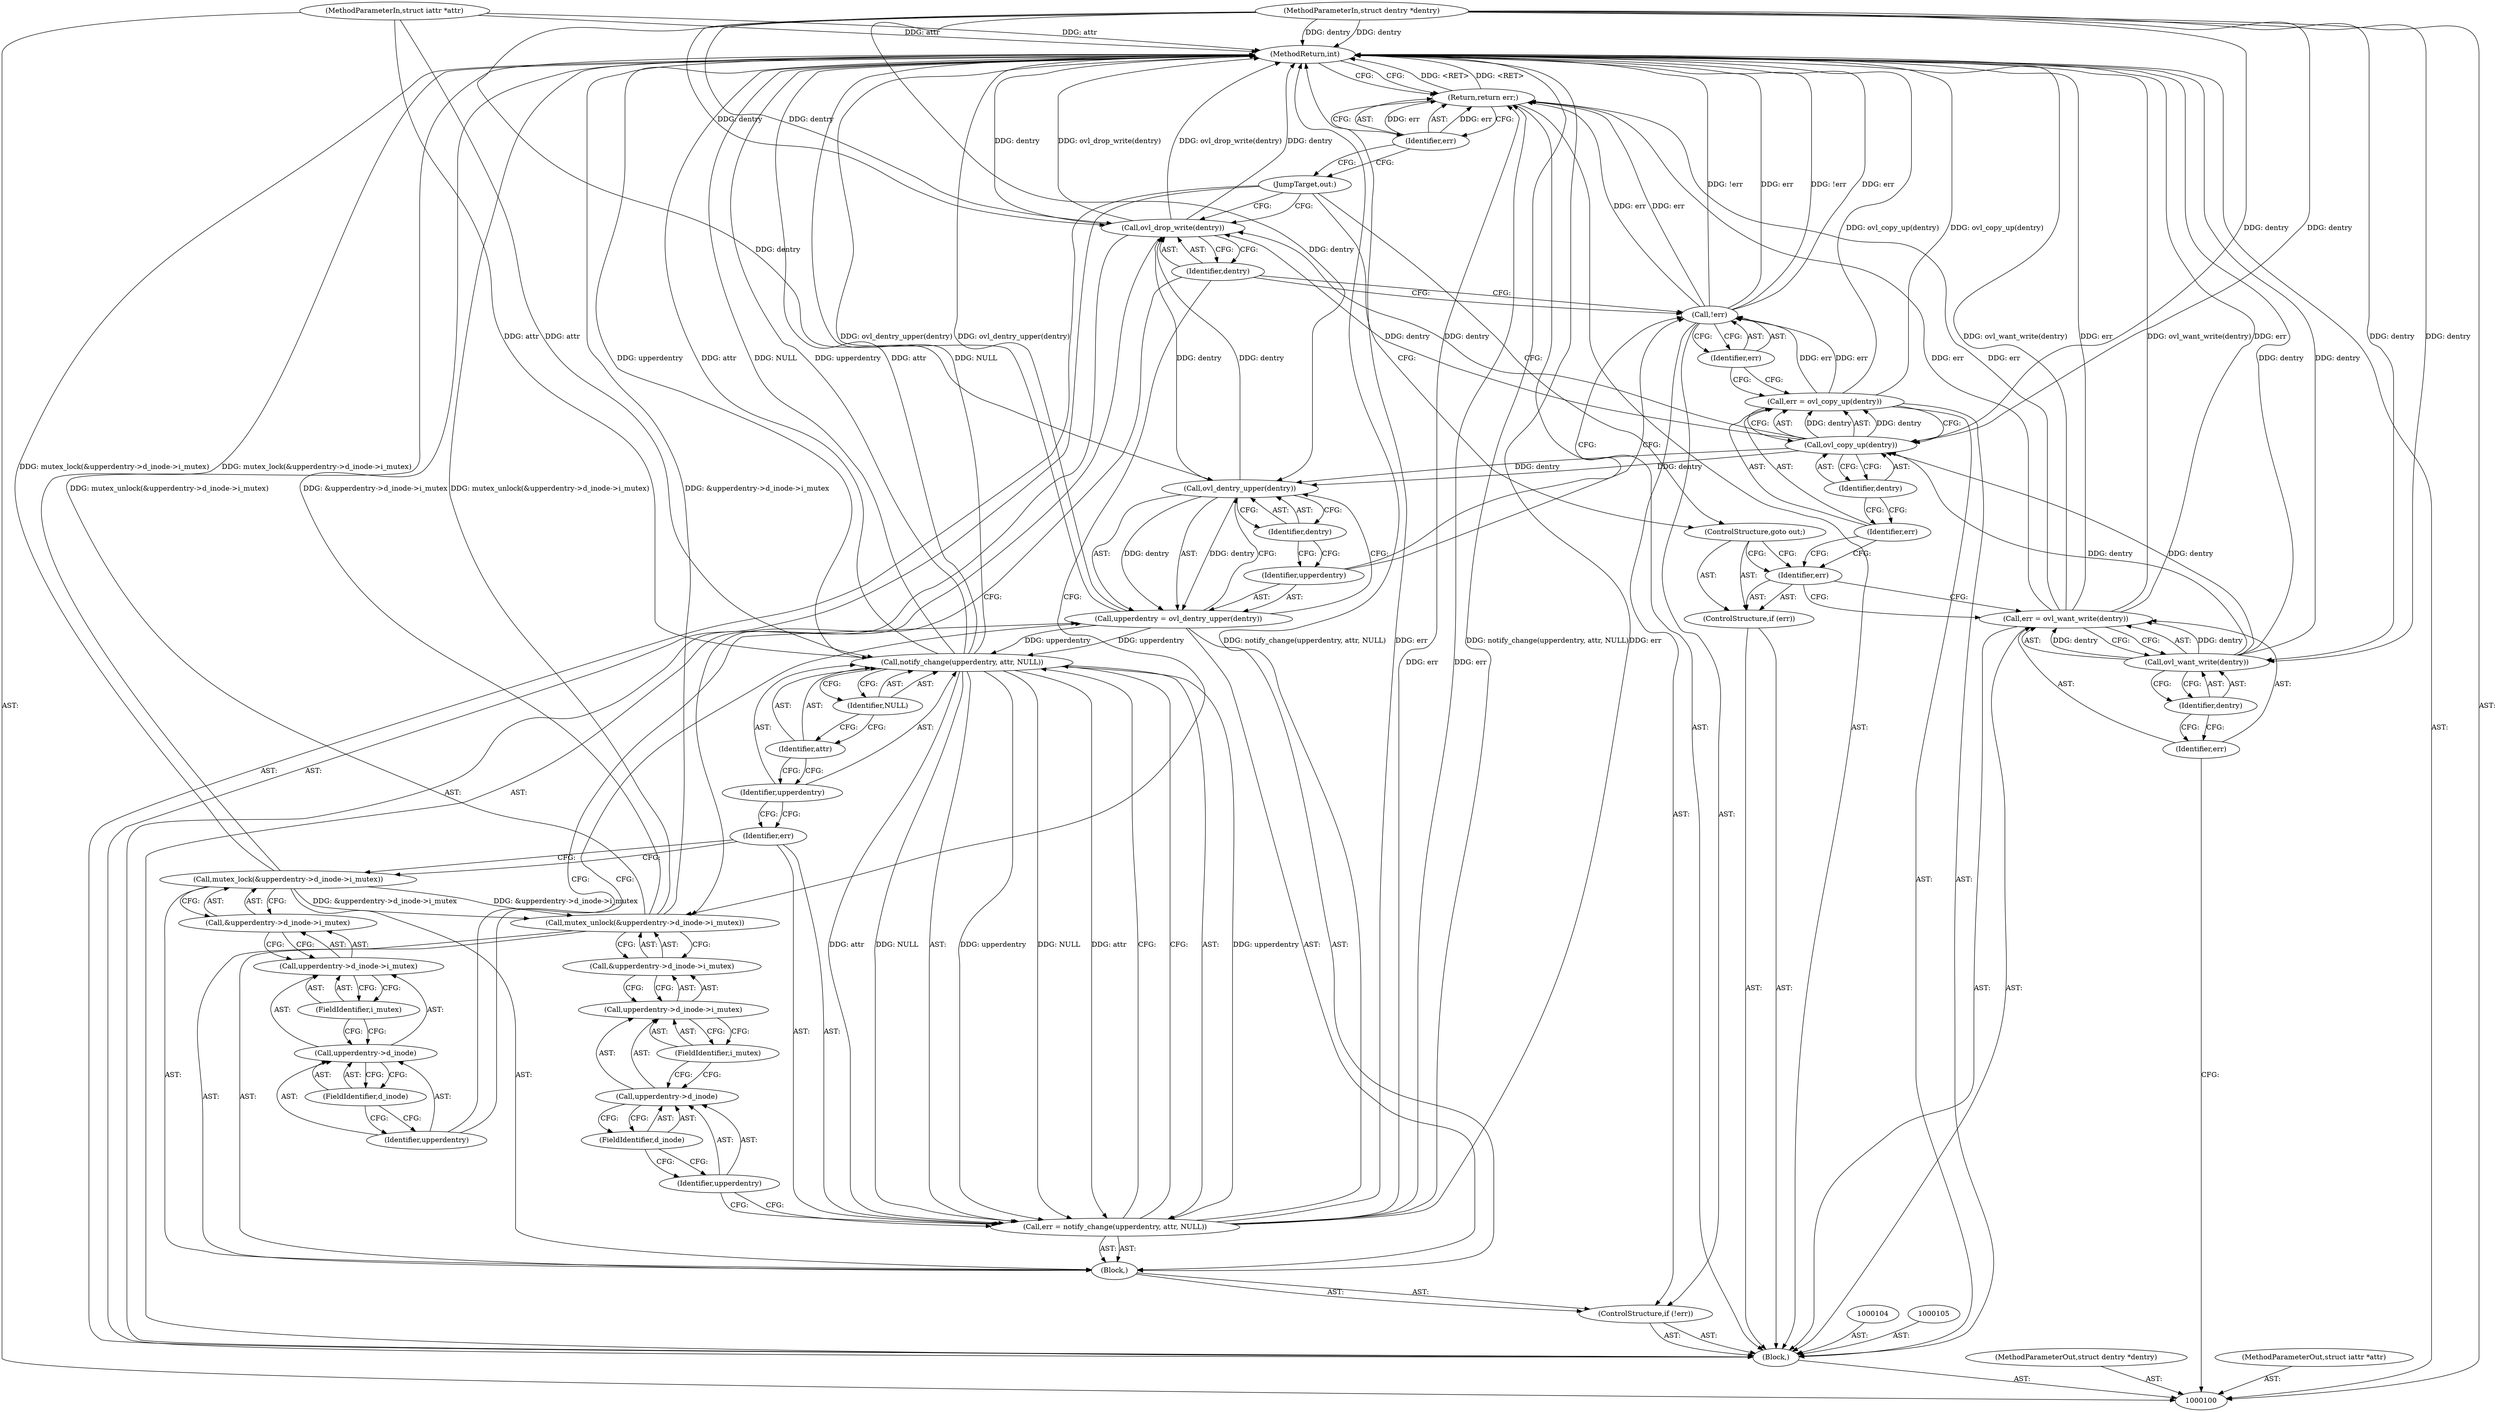 digraph "0_linux_acff81ec2c79492b180fade3c2894425cd35a545" {
"1000150" [label="(MethodReturn,int)"];
"1000101" [label="(MethodParameterIn,struct dentry *dentry)"];
"1000205" [label="(MethodParameterOut,struct dentry *dentry)"];
"1000102" [label="(MethodParameterIn,struct iattr *attr)"];
"1000206" [label="(MethodParameterOut,struct iattr *attr)"];
"1000113" [label="(Call,err = ovl_copy_up(dentry))"];
"1000114" [label="(Identifier,err)"];
"1000116" [label="(Identifier,dentry)"];
"1000115" [label="(Call,ovl_copy_up(dentry))"];
"1000117" [label="(ControlStructure,if (!err))"];
"1000120" [label="(Block,)"];
"1000118" [label="(Call,!err)"];
"1000119" [label="(Identifier,err)"];
"1000123" [label="(Call,ovl_dentry_upper(dentry))"];
"1000121" [label="(Call,upperdentry = ovl_dentry_upper(dentry))"];
"1000122" [label="(Identifier,upperdentry)"];
"1000124" [label="(Identifier,dentry)"];
"1000126" [label="(Call,&upperdentry->d_inode->i_mutex)"];
"1000127" [label="(Call,upperdentry->d_inode->i_mutex)"];
"1000128" [label="(Call,upperdentry->d_inode)"];
"1000129" [label="(Identifier,upperdentry)"];
"1000130" [label="(FieldIdentifier,d_inode)"];
"1000125" [label="(Call,mutex_lock(&upperdentry->d_inode->i_mutex))"];
"1000131" [label="(FieldIdentifier,i_mutex)"];
"1000135" [label="(Identifier,upperdentry)"];
"1000132" [label="(Call,err = notify_change(upperdentry, attr, NULL))"];
"1000133" [label="(Identifier,err)"];
"1000136" [label="(Identifier,attr)"];
"1000137" [label="(Identifier,NULL)"];
"1000134" [label="(Call,notify_change(upperdentry, attr, NULL))"];
"1000139" [label="(Call,&upperdentry->d_inode->i_mutex)"];
"1000140" [label="(Call,upperdentry->d_inode->i_mutex)"];
"1000141" [label="(Call,upperdentry->d_inode)"];
"1000142" [label="(Identifier,upperdentry)"];
"1000138" [label="(Call,mutex_unlock(&upperdentry->d_inode->i_mutex))"];
"1000143" [label="(FieldIdentifier,d_inode)"];
"1000144" [label="(FieldIdentifier,i_mutex)"];
"1000146" [label="(Identifier,dentry)"];
"1000145" [label="(Call,ovl_drop_write(dentry))"];
"1000147" [label="(JumpTarget,out:)"];
"1000103" [label="(Block,)"];
"1000148" [label="(Return,return err;)"];
"1000149" [label="(Identifier,err)"];
"1000106" [label="(Call,err = ovl_want_write(dentry))"];
"1000107" [label="(Identifier,err)"];
"1000109" [label="(Identifier,dentry)"];
"1000108" [label="(Call,ovl_want_write(dentry))"];
"1000110" [label="(ControlStructure,if (err))"];
"1000111" [label="(Identifier,err)"];
"1000112" [label="(ControlStructure,goto out;)"];
"1000150" -> "1000100"  [label="AST: "];
"1000150" -> "1000148"  [label="CFG: "];
"1000148" -> "1000150"  [label="DDG: <RET>"];
"1000125" -> "1000150"  [label="DDG: mutex_lock(&upperdentry->d_inode->i_mutex)"];
"1000106" -> "1000150"  [label="DDG: ovl_want_write(dentry)"];
"1000106" -> "1000150"  [label="DDG: err"];
"1000132" -> "1000150"  [label="DDG: notify_change(upperdentry, attr, NULL)"];
"1000132" -> "1000150"  [label="DDG: err"];
"1000118" -> "1000150"  [label="DDG: !err"];
"1000118" -> "1000150"  [label="DDG: err"];
"1000138" -> "1000150"  [label="DDG: mutex_unlock(&upperdentry->d_inode->i_mutex)"];
"1000138" -> "1000150"  [label="DDG: &upperdentry->d_inode->i_mutex"];
"1000145" -> "1000150"  [label="DDG: dentry"];
"1000145" -> "1000150"  [label="DDG: ovl_drop_write(dentry)"];
"1000121" -> "1000150"  [label="DDG: ovl_dentry_upper(dentry)"];
"1000113" -> "1000150"  [label="DDG: ovl_copy_up(dentry)"];
"1000102" -> "1000150"  [label="DDG: attr"];
"1000134" -> "1000150"  [label="DDG: upperdentry"];
"1000134" -> "1000150"  [label="DDG: attr"];
"1000134" -> "1000150"  [label="DDG: NULL"];
"1000101" -> "1000150"  [label="DDG: dentry"];
"1000108" -> "1000150"  [label="DDG: dentry"];
"1000101" -> "1000100"  [label="AST: "];
"1000101" -> "1000150"  [label="DDG: dentry"];
"1000101" -> "1000108"  [label="DDG: dentry"];
"1000101" -> "1000115"  [label="DDG: dentry"];
"1000101" -> "1000123"  [label="DDG: dentry"];
"1000101" -> "1000145"  [label="DDG: dentry"];
"1000205" -> "1000100"  [label="AST: "];
"1000102" -> "1000100"  [label="AST: "];
"1000102" -> "1000150"  [label="DDG: attr"];
"1000102" -> "1000134"  [label="DDG: attr"];
"1000206" -> "1000100"  [label="AST: "];
"1000113" -> "1000103"  [label="AST: "];
"1000113" -> "1000115"  [label="CFG: "];
"1000114" -> "1000113"  [label="AST: "];
"1000115" -> "1000113"  [label="AST: "];
"1000119" -> "1000113"  [label="CFG: "];
"1000113" -> "1000150"  [label="DDG: ovl_copy_up(dentry)"];
"1000115" -> "1000113"  [label="DDG: dentry"];
"1000113" -> "1000118"  [label="DDG: err"];
"1000114" -> "1000113"  [label="AST: "];
"1000114" -> "1000111"  [label="CFG: "];
"1000116" -> "1000114"  [label="CFG: "];
"1000116" -> "1000115"  [label="AST: "];
"1000116" -> "1000114"  [label="CFG: "];
"1000115" -> "1000116"  [label="CFG: "];
"1000115" -> "1000113"  [label="AST: "];
"1000115" -> "1000116"  [label="CFG: "];
"1000116" -> "1000115"  [label="AST: "];
"1000113" -> "1000115"  [label="CFG: "];
"1000115" -> "1000113"  [label="DDG: dentry"];
"1000108" -> "1000115"  [label="DDG: dentry"];
"1000101" -> "1000115"  [label="DDG: dentry"];
"1000115" -> "1000123"  [label="DDG: dentry"];
"1000115" -> "1000145"  [label="DDG: dentry"];
"1000117" -> "1000103"  [label="AST: "];
"1000118" -> "1000117"  [label="AST: "];
"1000120" -> "1000117"  [label="AST: "];
"1000120" -> "1000117"  [label="AST: "];
"1000121" -> "1000120"  [label="AST: "];
"1000125" -> "1000120"  [label="AST: "];
"1000132" -> "1000120"  [label="AST: "];
"1000138" -> "1000120"  [label="AST: "];
"1000118" -> "1000117"  [label="AST: "];
"1000118" -> "1000119"  [label="CFG: "];
"1000119" -> "1000118"  [label="AST: "];
"1000122" -> "1000118"  [label="CFG: "];
"1000146" -> "1000118"  [label="CFG: "];
"1000118" -> "1000150"  [label="DDG: !err"];
"1000118" -> "1000150"  [label="DDG: err"];
"1000113" -> "1000118"  [label="DDG: err"];
"1000118" -> "1000148"  [label="DDG: err"];
"1000119" -> "1000118"  [label="AST: "];
"1000119" -> "1000113"  [label="CFG: "];
"1000118" -> "1000119"  [label="CFG: "];
"1000123" -> "1000121"  [label="AST: "];
"1000123" -> "1000124"  [label="CFG: "];
"1000124" -> "1000123"  [label="AST: "];
"1000121" -> "1000123"  [label="CFG: "];
"1000123" -> "1000121"  [label="DDG: dentry"];
"1000115" -> "1000123"  [label="DDG: dentry"];
"1000101" -> "1000123"  [label="DDG: dentry"];
"1000123" -> "1000145"  [label="DDG: dentry"];
"1000121" -> "1000120"  [label="AST: "];
"1000121" -> "1000123"  [label="CFG: "];
"1000122" -> "1000121"  [label="AST: "];
"1000123" -> "1000121"  [label="AST: "];
"1000129" -> "1000121"  [label="CFG: "];
"1000121" -> "1000150"  [label="DDG: ovl_dentry_upper(dentry)"];
"1000123" -> "1000121"  [label="DDG: dentry"];
"1000121" -> "1000134"  [label="DDG: upperdentry"];
"1000122" -> "1000121"  [label="AST: "];
"1000122" -> "1000118"  [label="CFG: "];
"1000124" -> "1000122"  [label="CFG: "];
"1000124" -> "1000123"  [label="AST: "];
"1000124" -> "1000122"  [label="CFG: "];
"1000123" -> "1000124"  [label="CFG: "];
"1000126" -> "1000125"  [label="AST: "];
"1000126" -> "1000127"  [label="CFG: "];
"1000127" -> "1000126"  [label="AST: "];
"1000125" -> "1000126"  [label="CFG: "];
"1000127" -> "1000126"  [label="AST: "];
"1000127" -> "1000131"  [label="CFG: "];
"1000128" -> "1000127"  [label="AST: "];
"1000131" -> "1000127"  [label="AST: "];
"1000126" -> "1000127"  [label="CFG: "];
"1000128" -> "1000127"  [label="AST: "];
"1000128" -> "1000130"  [label="CFG: "];
"1000129" -> "1000128"  [label="AST: "];
"1000130" -> "1000128"  [label="AST: "];
"1000131" -> "1000128"  [label="CFG: "];
"1000129" -> "1000128"  [label="AST: "];
"1000129" -> "1000121"  [label="CFG: "];
"1000130" -> "1000129"  [label="CFG: "];
"1000130" -> "1000128"  [label="AST: "];
"1000130" -> "1000129"  [label="CFG: "];
"1000128" -> "1000130"  [label="CFG: "];
"1000125" -> "1000120"  [label="AST: "];
"1000125" -> "1000126"  [label="CFG: "];
"1000126" -> "1000125"  [label="AST: "];
"1000133" -> "1000125"  [label="CFG: "];
"1000125" -> "1000150"  [label="DDG: mutex_lock(&upperdentry->d_inode->i_mutex)"];
"1000125" -> "1000138"  [label="DDG: &upperdentry->d_inode->i_mutex"];
"1000131" -> "1000127"  [label="AST: "];
"1000131" -> "1000128"  [label="CFG: "];
"1000127" -> "1000131"  [label="CFG: "];
"1000135" -> "1000134"  [label="AST: "];
"1000135" -> "1000133"  [label="CFG: "];
"1000136" -> "1000135"  [label="CFG: "];
"1000132" -> "1000120"  [label="AST: "];
"1000132" -> "1000134"  [label="CFG: "];
"1000133" -> "1000132"  [label="AST: "];
"1000134" -> "1000132"  [label="AST: "];
"1000142" -> "1000132"  [label="CFG: "];
"1000132" -> "1000150"  [label="DDG: notify_change(upperdentry, attr, NULL)"];
"1000132" -> "1000150"  [label="DDG: err"];
"1000134" -> "1000132"  [label="DDG: upperdentry"];
"1000134" -> "1000132"  [label="DDG: attr"];
"1000134" -> "1000132"  [label="DDG: NULL"];
"1000132" -> "1000148"  [label="DDG: err"];
"1000133" -> "1000132"  [label="AST: "];
"1000133" -> "1000125"  [label="CFG: "];
"1000135" -> "1000133"  [label="CFG: "];
"1000136" -> "1000134"  [label="AST: "];
"1000136" -> "1000135"  [label="CFG: "];
"1000137" -> "1000136"  [label="CFG: "];
"1000137" -> "1000134"  [label="AST: "];
"1000137" -> "1000136"  [label="CFG: "];
"1000134" -> "1000137"  [label="CFG: "];
"1000134" -> "1000132"  [label="AST: "];
"1000134" -> "1000137"  [label="CFG: "];
"1000135" -> "1000134"  [label="AST: "];
"1000136" -> "1000134"  [label="AST: "];
"1000137" -> "1000134"  [label="AST: "];
"1000132" -> "1000134"  [label="CFG: "];
"1000134" -> "1000150"  [label="DDG: upperdentry"];
"1000134" -> "1000150"  [label="DDG: attr"];
"1000134" -> "1000150"  [label="DDG: NULL"];
"1000134" -> "1000132"  [label="DDG: upperdentry"];
"1000134" -> "1000132"  [label="DDG: attr"];
"1000134" -> "1000132"  [label="DDG: NULL"];
"1000121" -> "1000134"  [label="DDG: upperdentry"];
"1000102" -> "1000134"  [label="DDG: attr"];
"1000139" -> "1000138"  [label="AST: "];
"1000139" -> "1000140"  [label="CFG: "];
"1000140" -> "1000139"  [label="AST: "];
"1000138" -> "1000139"  [label="CFG: "];
"1000140" -> "1000139"  [label="AST: "];
"1000140" -> "1000144"  [label="CFG: "];
"1000141" -> "1000140"  [label="AST: "];
"1000144" -> "1000140"  [label="AST: "];
"1000139" -> "1000140"  [label="CFG: "];
"1000141" -> "1000140"  [label="AST: "];
"1000141" -> "1000143"  [label="CFG: "];
"1000142" -> "1000141"  [label="AST: "];
"1000143" -> "1000141"  [label="AST: "];
"1000144" -> "1000141"  [label="CFG: "];
"1000142" -> "1000141"  [label="AST: "];
"1000142" -> "1000132"  [label="CFG: "];
"1000143" -> "1000142"  [label="CFG: "];
"1000138" -> "1000120"  [label="AST: "];
"1000138" -> "1000139"  [label="CFG: "];
"1000139" -> "1000138"  [label="AST: "];
"1000146" -> "1000138"  [label="CFG: "];
"1000138" -> "1000150"  [label="DDG: mutex_unlock(&upperdentry->d_inode->i_mutex)"];
"1000138" -> "1000150"  [label="DDG: &upperdentry->d_inode->i_mutex"];
"1000125" -> "1000138"  [label="DDG: &upperdentry->d_inode->i_mutex"];
"1000143" -> "1000141"  [label="AST: "];
"1000143" -> "1000142"  [label="CFG: "];
"1000141" -> "1000143"  [label="CFG: "];
"1000144" -> "1000140"  [label="AST: "];
"1000144" -> "1000141"  [label="CFG: "];
"1000140" -> "1000144"  [label="CFG: "];
"1000146" -> "1000145"  [label="AST: "];
"1000146" -> "1000138"  [label="CFG: "];
"1000146" -> "1000118"  [label="CFG: "];
"1000145" -> "1000146"  [label="CFG: "];
"1000145" -> "1000103"  [label="AST: "];
"1000145" -> "1000146"  [label="CFG: "];
"1000146" -> "1000145"  [label="AST: "];
"1000147" -> "1000145"  [label="CFG: "];
"1000145" -> "1000150"  [label="DDG: dentry"];
"1000145" -> "1000150"  [label="DDG: ovl_drop_write(dentry)"];
"1000115" -> "1000145"  [label="DDG: dentry"];
"1000123" -> "1000145"  [label="DDG: dentry"];
"1000101" -> "1000145"  [label="DDG: dentry"];
"1000147" -> "1000103"  [label="AST: "];
"1000147" -> "1000145"  [label="CFG: "];
"1000147" -> "1000112"  [label="CFG: "];
"1000149" -> "1000147"  [label="CFG: "];
"1000103" -> "1000100"  [label="AST: "];
"1000104" -> "1000103"  [label="AST: "];
"1000105" -> "1000103"  [label="AST: "];
"1000106" -> "1000103"  [label="AST: "];
"1000110" -> "1000103"  [label="AST: "];
"1000113" -> "1000103"  [label="AST: "];
"1000117" -> "1000103"  [label="AST: "];
"1000145" -> "1000103"  [label="AST: "];
"1000147" -> "1000103"  [label="AST: "];
"1000148" -> "1000103"  [label="AST: "];
"1000148" -> "1000103"  [label="AST: "];
"1000148" -> "1000149"  [label="CFG: "];
"1000149" -> "1000148"  [label="AST: "];
"1000150" -> "1000148"  [label="CFG: "];
"1000148" -> "1000150"  [label="DDG: <RET>"];
"1000149" -> "1000148"  [label="DDG: err"];
"1000106" -> "1000148"  [label="DDG: err"];
"1000132" -> "1000148"  [label="DDG: err"];
"1000118" -> "1000148"  [label="DDG: err"];
"1000149" -> "1000148"  [label="AST: "];
"1000149" -> "1000147"  [label="CFG: "];
"1000148" -> "1000149"  [label="CFG: "];
"1000149" -> "1000148"  [label="DDG: err"];
"1000106" -> "1000103"  [label="AST: "];
"1000106" -> "1000108"  [label="CFG: "];
"1000107" -> "1000106"  [label="AST: "];
"1000108" -> "1000106"  [label="AST: "];
"1000111" -> "1000106"  [label="CFG: "];
"1000106" -> "1000150"  [label="DDG: ovl_want_write(dentry)"];
"1000106" -> "1000150"  [label="DDG: err"];
"1000108" -> "1000106"  [label="DDG: dentry"];
"1000106" -> "1000148"  [label="DDG: err"];
"1000107" -> "1000106"  [label="AST: "];
"1000107" -> "1000100"  [label="CFG: "];
"1000109" -> "1000107"  [label="CFG: "];
"1000109" -> "1000108"  [label="AST: "];
"1000109" -> "1000107"  [label="CFG: "];
"1000108" -> "1000109"  [label="CFG: "];
"1000108" -> "1000106"  [label="AST: "];
"1000108" -> "1000109"  [label="CFG: "];
"1000109" -> "1000108"  [label="AST: "];
"1000106" -> "1000108"  [label="CFG: "];
"1000108" -> "1000150"  [label="DDG: dentry"];
"1000108" -> "1000106"  [label="DDG: dentry"];
"1000101" -> "1000108"  [label="DDG: dentry"];
"1000108" -> "1000115"  [label="DDG: dentry"];
"1000110" -> "1000103"  [label="AST: "];
"1000111" -> "1000110"  [label="AST: "];
"1000112" -> "1000110"  [label="AST: "];
"1000111" -> "1000110"  [label="AST: "];
"1000111" -> "1000106"  [label="CFG: "];
"1000112" -> "1000111"  [label="CFG: "];
"1000114" -> "1000111"  [label="CFG: "];
"1000112" -> "1000110"  [label="AST: "];
"1000112" -> "1000111"  [label="CFG: "];
"1000147" -> "1000112"  [label="CFG: "];
}
